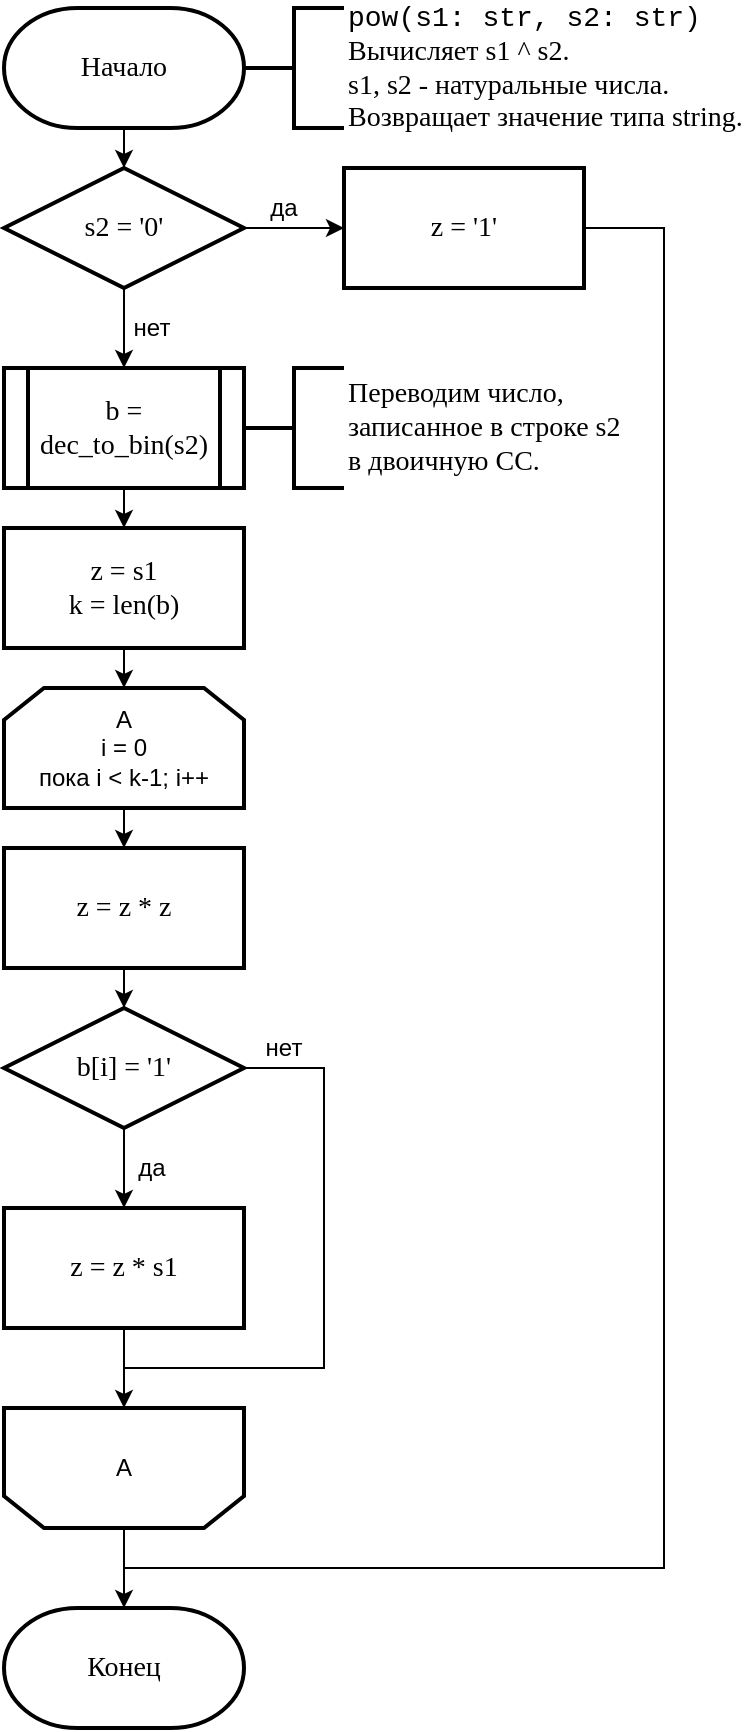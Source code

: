 <mxfile version="14.4.8" type="device"><diagram id="MlSowE7N2zOFGr-4BrM5" name="Page-1"><mxGraphModel dx="1422" dy="773" grid="1" gridSize="10" guides="1" tooltips="1" connect="1" arrows="1" fold="1" page="1" pageScale="1" pageWidth="827" pageHeight="1169" math="0" shadow="0"><root><mxCell id="0"/><mxCell id="1" parent="0"/><mxCell id="T-VkvvwlvgEf-x6tDr_E-10" style="edgeStyle=orthogonalEdgeStyle;rounded=0;orthogonalLoop=1;jettySize=auto;html=1;exitX=0.5;exitY=1;exitDx=0;exitDy=0;exitPerimeter=0;entryX=0.5;entryY=0;entryDx=0;entryDy=0;entryPerimeter=0;" parent="1" source="eOUjjm0YNrlzB128Bgmo-1" target="T-VkvvwlvgEf-x6tDr_E-4" edge="1"><mxGeometry relative="1" as="geometry"/></mxCell><mxCell id="eOUjjm0YNrlzB128Bgmo-1" value="Начало" style="strokeWidth=2;html=1;shape=mxgraph.flowchart.terminator;whiteSpace=wrap;fontSize=14;fontFamily=Times New Roman;" parent="1" vertex="1"><mxGeometry x="60" y="40" width="120" height="60" as="geometry"/></mxCell><mxCell id="eOUjjm0YNrlzB128Bgmo-4" value="&lt;div&gt;&lt;font face=&quot;Courier New&quot;&gt;pow(s1: str, s2: str)&lt;/font&gt;&lt;/div&gt;&lt;div&gt;Вычисляет s1 ^ s2.&lt;/div&gt;&lt;div&gt;s1, s2 - натуральные числа.&lt;br&gt;&lt;/div&gt;&lt;div&gt;Возвращает значение типа string.&lt;br&gt;&lt;/div&gt;" style="strokeWidth=2;html=1;shape=mxgraph.flowchart.annotation_2;align=left;labelPosition=right;pointerEvents=1;fontFamily=Times New Roman;fontSize=14;" parent="1" vertex="1"><mxGeometry x="180" y="40" width="50" height="60" as="geometry"/></mxCell><mxCell id="T-VkvvwlvgEf-x6tDr_E-2" value="" style="edgeStyle=orthogonalEdgeStyle;rounded=0;orthogonalLoop=1;jettySize=auto;html=1;exitX=0.5;exitY=1;exitDx=0;exitDy=0;exitPerimeter=0;entryX=0.5;entryY=0;entryDx=0;entryDy=0;fontFamily=Times New Roman;fontSize=14;" parent="1" source="T-VkvvwlvgEf-x6tDr_E-4" edge="1"><mxGeometry relative="1" as="geometry"><mxPoint x="120" y="220" as="targetPoint"/></mxGeometry></mxCell><mxCell id="T-VkvvwlvgEf-x6tDr_E-3" value="&lt;div&gt;&lt;br&gt;&lt;/div&gt;" style="edgeStyle=orthogonalEdgeStyle;rounded=0;orthogonalLoop=1;jettySize=auto;html=1;exitX=1;exitY=0.5;exitDx=0;exitDy=0;exitPerimeter=0;entryX=0;entryY=0.5;entryDx=0;entryDy=0;fontFamily=Times New Roman;fontSize=14;" parent="1" source="T-VkvvwlvgEf-x6tDr_E-4" target="T-VkvvwlvgEf-x6tDr_E-7" edge="1"><mxGeometry relative="1" as="geometry"/></mxCell><mxCell id="T-VkvvwlvgEf-x6tDr_E-4" value="s2 = '0'" style="strokeWidth=2;html=1;shape=mxgraph.flowchart.decision;whiteSpace=wrap;rounded=0;fontFamily=Times New Roman;fontSize=14;" parent="1" vertex="1"><mxGeometry x="60" y="120" width="120" height="60" as="geometry"/></mxCell><mxCell id="T-VkvvwlvgEf-x6tDr_E-35" style="edgeStyle=orthogonalEdgeStyle;rounded=0;orthogonalLoop=1;jettySize=auto;html=1;exitX=1;exitY=0.5;exitDx=0;exitDy=0;startArrow=none;startFill=0;endArrow=none;endFill=0;" parent="1" source="T-VkvvwlvgEf-x6tDr_E-7" edge="1"><mxGeometry relative="1" as="geometry"><mxPoint x="120" y="820" as="targetPoint"/><Array as="points"><mxPoint x="390" y="150"/><mxPoint x="390" y="820"/><mxPoint x="120" y="820"/></Array></mxGeometry></mxCell><mxCell id="T-VkvvwlvgEf-x6tDr_E-7" value="z = '1'" style="rounded=0;whiteSpace=wrap;html=1;absoluteArcSize=1;arcSize=14;strokeWidth=2;fontFamily=Times New Roman;fontSize=14;" parent="1" vertex="1"><mxGeometry x="230" y="120" width="120" height="60" as="geometry"/></mxCell><mxCell id="T-VkvvwlvgEf-x6tDr_E-8" value="нет" style="text;html=1;strokeColor=none;fillColor=none;align=center;verticalAlign=middle;whiteSpace=wrap;rounded=0;" parent="1" vertex="1"><mxGeometry x="124" y="190" width="20" height="20" as="geometry"/></mxCell><mxCell id="T-VkvvwlvgEf-x6tDr_E-9" value="да" style="text;html=1;strokeColor=none;fillColor=none;align=center;verticalAlign=middle;whiteSpace=wrap;rounded=0;" parent="1" vertex="1"><mxGeometry x="190" y="130" width="20" height="20" as="geometry"/></mxCell><mxCell id="T-VkvvwlvgEf-x6tDr_E-17" style="edgeStyle=orthogonalEdgeStyle;rounded=0;orthogonalLoop=1;jettySize=auto;html=1;exitX=0.5;exitY=1;exitDx=0;exitDy=0;entryX=0.5;entryY=0;entryDx=0;entryDy=0;" parent="1" source="T-VkvvwlvgEf-x6tDr_E-13" target="T-VkvvwlvgEf-x6tDr_E-16" edge="1"><mxGeometry relative="1" as="geometry"/></mxCell><mxCell id="T-VkvvwlvgEf-x6tDr_E-13" value="b = dec_to_bin(s2)" style="shape=process;whiteSpace=wrap;html=1;backgroundOutline=1;rounded=0;strokeWidth=2;fontFamily=Times New Roman;fontSize=14;" parent="1" vertex="1"><mxGeometry x="60" y="220" width="120" height="60" as="geometry"/></mxCell><mxCell id="T-VkvvwlvgEf-x6tDr_E-15" value="&lt;div&gt;Переводим число,&lt;/div&gt;&lt;div&gt;записанное в строке s2&lt;/div&gt;&lt;div&gt;в двоичную СС.&lt;br&gt;&lt;/div&gt;" style="strokeWidth=2;html=1;shape=mxgraph.flowchart.annotation_2;align=left;labelPosition=right;pointerEvents=1;fontFamily=Times New Roman;fontSize=14;" parent="1" vertex="1"><mxGeometry x="180" y="220" width="50" height="60" as="geometry"/></mxCell><mxCell id="T-VkvvwlvgEf-x6tDr_E-19" style="edgeStyle=orthogonalEdgeStyle;rounded=0;orthogonalLoop=1;jettySize=auto;html=1;exitX=0.5;exitY=1;exitDx=0;exitDy=0;entryX=0.5;entryY=0;entryDx=0;entryDy=0;" parent="1" source="T-VkvvwlvgEf-x6tDr_E-16" edge="1"><mxGeometry relative="1" as="geometry"><mxPoint x="120" y="380" as="targetPoint"/></mxGeometry></mxCell><mxCell id="T-VkvvwlvgEf-x6tDr_E-16" value="&lt;div&gt;z = s1&lt;/div&gt;k = len(b)" style="rounded=0;whiteSpace=wrap;html=1;absoluteArcSize=1;arcSize=14;strokeWidth=2;fontFamily=Times New Roman;fontSize=14;" parent="1" vertex="1"><mxGeometry x="60" y="300" width="120" height="60" as="geometry"/></mxCell><mxCell id="T-VkvvwlvgEf-x6tDr_E-21" style="edgeStyle=orthogonalEdgeStyle;rounded=0;orthogonalLoop=1;jettySize=auto;html=1;exitX=0.5;exitY=1;exitDx=0;exitDy=0;entryX=0.5;entryY=0;entryDx=0;entryDy=0;" parent="1" target="T-VkvvwlvgEf-x6tDr_E-20" edge="1"><mxGeometry relative="1" as="geometry"><mxPoint x="120" y="440" as="sourcePoint"/></mxGeometry></mxCell><mxCell id="T-VkvvwlvgEf-x6tDr_E-20" value="&lt;div&gt;z = z * z&lt;/div&gt;" style="rounded=0;whiteSpace=wrap;html=1;absoluteArcSize=1;arcSize=14;strokeWidth=2;fontFamily=Times New Roman;fontSize=14;" parent="1" vertex="1"><mxGeometry x="60" y="460" width="120" height="60" as="geometry"/></mxCell><mxCell id="T-VkvvwlvgEf-x6tDr_E-22" style="edgeStyle=orthogonalEdgeStyle;rounded=0;orthogonalLoop=1;jettySize=auto;html=1;exitX=0.5;exitY=1;exitDx=0;exitDy=0;entryX=0.5;entryY=0;entryDx=0;entryDy=0;entryPerimeter=0;endArrow=classic;endFill=1;fontFamily=Times New Roman;fontSize=14;" parent="1" target="T-VkvvwlvgEf-x6tDr_E-25" edge="1"><mxGeometry relative="1" as="geometry"><mxPoint x="120" y="520" as="sourcePoint"/></mxGeometry></mxCell><mxCell id="T-VkvvwlvgEf-x6tDr_E-23" value="" style="edgeStyle=orthogonalEdgeStyle;rounded=0;orthogonalLoop=1;jettySize=auto;html=1;exitX=0.5;exitY=1;exitDx=0;exitDy=0;exitPerimeter=0;entryX=0.5;entryY=0;entryDx=0;entryDy=0;fontFamily=Times New Roman;fontSize=14;" parent="1" source="T-VkvvwlvgEf-x6tDr_E-25" target="T-VkvvwlvgEf-x6tDr_E-26" edge="1"><mxGeometry relative="1" as="geometry"/></mxCell><mxCell id="T-VkvvwlvgEf-x6tDr_E-33" style="edgeStyle=orthogonalEdgeStyle;rounded=0;orthogonalLoop=1;jettySize=auto;html=1;exitX=1;exitY=0.5;exitDx=0;exitDy=0;exitPerimeter=0;endArrow=none;endFill=0;" parent="1" source="T-VkvvwlvgEf-x6tDr_E-25" edge="1"><mxGeometry relative="1" as="geometry"><mxPoint x="120" y="720" as="targetPoint"/><Array as="points"><mxPoint x="220" y="570"/><mxPoint x="220" y="720"/></Array></mxGeometry></mxCell><mxCell id="T-VkvvwlvgEf-x6tDr_E-25" value="b[i] = '1'" style="strokeWidth=2;html=1;shape=mxgraph.flowchart.decision;whiteSpace=wrap;rounded=0;fontFamily=Times New Roman;fontSize=14;" parent="1" vertex="1"><mxGeometry x="60" y="540" width="120" height="60" as="geometry"/></mxCell><mxCell id="2yrlvvmjP_4TrKlI6U-_-3" style="edgeStyle=orthogonalEdgeStyle;rounded=0;orthogonalLoop=1;jettySize=auto;html=1;exitX=0.5;exitY=1;exitDx=0;exitDy=0;entryX=0.5;entryY=1;entryDx=0;entryDy=0;" parent="1" source="T-VkvvwlvgEf-x6tDr_E-26" target="2yrlvvmjP_4TrKlI6U-_-2" edge="1"><mxGeometry relative="1" as="geometry"/></mxCell><mxCell id="T-VkvvwlvgEf-x6tDr_E-26" value="z = z * s1" style="rounded=0;whiteSpace=wrap;html=1;absoluteArcSize=1;arcSize=14;strokeWidth=2;fontFamily=Times New Roman;fontSize=14;" parent="1" vertex="1"><mxGeometry x="60" y="640" width="120" height="60" as="geometry"/></mxCell><mxCell id="T-VkvvwlvgEf-x6tDr_E-29" value="да" style="text;html=1;strokeColor=none;fillColor=none;align=center;verticalAlign=middle;whiteSpace=wrap;rounded=0;" parent="1" vertex="1"><mxGeometry x="124" y="610" width="20" height="20" as="geometry"/></mxCell><mxCell id="T-VkvvwlvgEf-x6tDr_E-30" value="нет" style="text;html=1;strokeColor=none;fillColor=none;align=center;verticalAlign=middle;whiteSpace=wrap;rounded=0;" parent="1" vertex="1"><mxGeometry x="190" y="550" width="20" height="20" as="geometry"/></mxCell><mxCell id="T-VkvvwlvgEf-x6tDr_E-31" value="Конец" style="strokeWidth=2;html=1;shape=mxgraph.flowchart.terminator;whiteSpace=wrap;fontSize=14;fontFamily=Times New Roman;" parent="1" vertex="1"><mxGeometry x="60" y="840" width="120" height="60" as="geometry"/></mxCell><mxCell id="2yrlvvmjP_4TrKlI6U-_-1" value="&lt;div&gt;А&lt;/div&gt;&lt;div&gt;i = 0&lt;/div&gt;&lt;div&gt;пока i &amp;lt; k-1; i++&lt;br&gt;&lt;/div&gt;" style="shape=loopLimit;whiteSpace=wrap;html=1;strokeWidth=2;" parent="1" vertex="1"><mxGeometry x="60" y="380" width="120" height="60" as="geometry"/></mxCell><mxCell id="2yrlvvmjP_4TrKlI6U-_-4" style="edgeStyle=orthogonalEdgeStyle;rounded=0;orthogonalLoop=1;jettySize=auto;html=1;exitX=0.5;exitY=0;exitDx=0;exitDy=0;entryX=0.5;entryY=0;entryDx=0;entryDy=0;entryPerimeter=0;" parent="1" source="2yrlvvmjP_4TrKlI6U-_-2" target="T-VkvvwlvgEf-x6tDr_E-31" edge="1"><mxGeometry relative="1" as="geometry"/></mxCell><mxCell id="2yrlvvmjP_4TrKlI6U-_-2" value="А" style="shape=loopLimit;whiteSpace=wrap;html=1;strokeWidth=2;direction=west;" parent="1" vertex="1"><mxGeometry x="60" y="740" width="120" height="60" as="geometry"/></mxCell></root></mxGraphModel></diagram></mxfile>